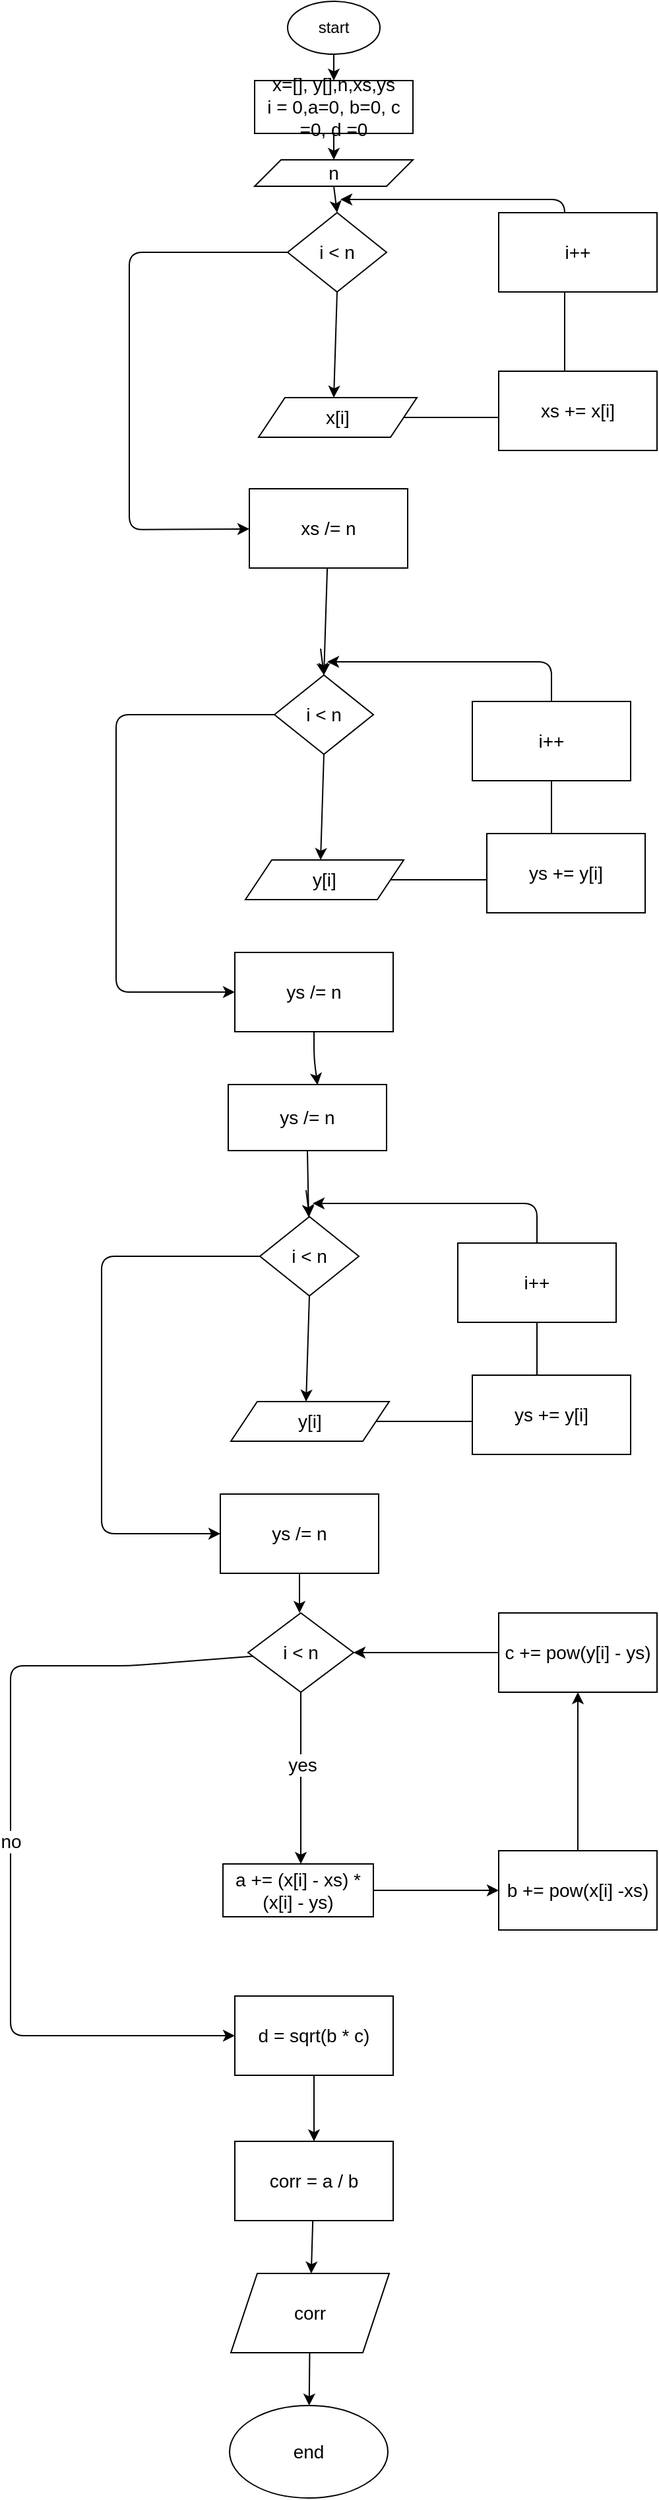<mxfile>
    <diagram id="Y4pjJm7Dbri2pWbLG0FL" name="Page-1">
        <mxGraphModel dx="576" dy="434" grid="1" gridSize="10" guides="1" tooltips="1" connect="1" arrows="1" fold="1" page="1" pageScale="1" pageWidth="850" pageHeight="1100" math="0" shadow="0">
            <root>
                <mxCell id="0"/>
                <mxCell id="1" parent="0"/>
                <mxCell id="4" style="edgeStyle=none;html=1;exitX=0.5;exitY=1;exitDx=0;exitDy=0;" edge="1" parent="1" source="2" target="3">
                    <mxGeometry relative="1" as="geometry"/>
                </mxCell>
                <mxCell id="2" value="start" style="ellipse;whiteSpace=wrap;html=1;" vertex="1" parent="1">
                    <mxGeometry x="240" y="20" width="70" height="40" as="geometry"/>
                </mxCell>
                <mxCell id="5" style="edgeStyle=none;html=1;exitX=0.5;exitY=1;exitDx=0;exitDy=0;fontSize=14;" edge="1" parent="1" source="3">
                    <mxGeometry relative="1" as="geometry">
                        <mxPoint x="275" y="140" as="targetPoint"/>
                    </mxGeometry>
                </mxCell>
                <mxCell id="3" value="&lt;font style=&quot;font-size: 14px;&quot;&gt;x=[], y[],n,xs,ys&lt;br&gt;i = 0,a=0, b=0, c =0, d =0&lt;br&gt;&lt;/font&gt;" style="rounded=0;whiteSpace=wrap;html=1;" vertex="1" parent="1">
                    <mxGeometry x="215" y="80" width="120" height="40" as="geometry"/>
                </mxCell>
                <mxCell id="9" style="edgeStyle=none;html=1;exitX=0.5;exitY=1;exitDx=0;exitDy=0;entryX=0.5;entryY=0;entryDx=0;entryDy=0;fontSize=14;" edge="1" parent="1" source="7" target="8">
                    <mxGeometry relative="1" as="geometry"/>
                </mxCell>
                <mxCell id="7" value="n" style="shape=parallelogram;perimeter=parallelogramPerimeter;whiteSpace=wrap;html=1;fixedSize=1;fontSize=14;" vertex="1" parent="1">
                    <mxGeometry x="215" y="140" width="120" height="20" as="geometry"/>
                </mxCell>
                <mxCell id="10" style="edgeStyle=none;html=1;exitX=0.5;exitY=1;exitDx=0;exitDy=0;fontSize=14;" edge="1" parent="1" source="8">
                    <mxGeometry relative="1" as="geometry">
                        <mxPoint x="275" y="320" as="targetPoint"/>
                    </mxGeometry>
                </mxCell>
                <mxCell id="11" style="edgeStyle=none;html=1;exitX=0;exitY=0.5;exitDx=0;exitDy=0;fontSize=14;" edge="1" parent="1" source="8" target="17">
                    <mxGeometry relative="1" as="geometry">
                        <mxPoint x="270" y="420" as="targetPoint"/>
                        <Array as="points">
                            <mxPoint x="120" y="210"/>
                            <mxPoint x="120" y="420"/>
                        </Array>
                    </mxGeometry>
                </mxCell>
                <mxCell id="8" value="i &amp;lt; n" style="rhombus;whiteSpace=wrap;html=1;fontSize=14;" vertex="1" parent="1">
                    <mxGeometry x="240" y="180" width="75" height="60" as="geometry"/>
                </mxCell>
                <mxCell id="14" style="edgeStyle=none;html=1;exitX=1;exitY=0.5;exitDx=0;exitDy=0;fontSize=14;" edge="1" parent="1" source="13">
                    <mxGeometry relative="1" as="geometry">
                        <mxPoint x="280" y="170" as="targetPoint"/>
                        <Array as="points">
                            <mxPoint x="450" y="335"/>
                            <mxPoint x="450" y="170"/>
                        </Array>
                    </mxGeometry>
                </mxCell>
                <mxCell id="13" value="x[i]" style="shape=parallelogram;perimeter=parallelogramPerimeter;whiteSpace=wrap;html=1;fixedSize=1;fontSize=14;" vertex="1" parent="1">
                    <mxGeometry x="218" y="320" width="120" height="30" as="geometry"/>
                </mxCell>
                <mxCell id="16" value="xs += x[i]" style="rounded=0;whiteSpace=wrap;html=1;fontSize=14;" vertex="1" parent="1">
                    <mxGeometry x="400" y="300" width="120" height="60" as="geometry"/>
                </mxCell>
                <mxCell id="27" style="edgeStyle=none;html=1;fontSize=14;entryX=0.5;entryY=0;entryDx=0;entryDy=0;" edge="1" parent="1" source="17" target="22">
                    <mxGeometry relative="1" as="geometry">
                        <mxPoint x="265.625" y="490" as="targetPoint"/>
                    </mxGeometry>
                </mxCell>
                <mxCell id="17" value="xs /= n" style="rounded=0;whiteSpace=wrap;html=1;fontSize=14;" vertex="1" parent="1">
                    <mxGeometry x="211" y="389" width="120" height="60" as="geometry"/>
                </mxCell>
                <mxCell id="18" style="edgeStyle=none;html=1;exitX=0.5;exitY=1;exitDx=0;exitDy=0;entryX=0.5;entryY=0;entryDx=0;entryDy=0;fontSize=14;" edge="1" parent="1" target="22">
                    <mxGeometry relative="1" as="geometry">
                        <mxPoint x="265" y="510" as="sourcePoint"/>
                    </mxGeometry>
                </mxCell>
                <mxCell id="20" style="edgeStyle=none;html=1;exitX=0.5;exitY=1;exitDx=0;exitDy=0;fontSize=14;" edge="1" parent="1" source="22">
                    <mxGeometry relative="1" as="geometry">
                        <mxPoint x="265" y="670" as="targetPoint"/>
                    </mxGeometry>
                </mxCell>
                <mxCell id="21" style="edgeStyle=none;html=1;exitX=0;exitY=0.5;exitDx=0;exitDy=0;fontSize=14;" edge="1" parent="1" source="22" target="26">
                    <mxGeometry relative="1" as="geometry">
                        <mxPoint x="260" y="770" as="targetPoint"/>
                        <Array as="points">
                            <mxPoint x="110" y="560"/>
                            <mxPoint x="110" y="770"/>
                        </Array>
                    </mxGeometry>
                </mxCell>
                <mxCell id="22" value="i &amp;lt; n" style="rhombus;whiteSpace=wrap;html=1;fontSize=14;" vertex="1" parent="1">
                    <mxGeometry x="230" y="530" width="75" height="60" as="geometry"/>
                </mxCell>
                <mxCell id="23" style="edgeStyle=none;html=1;exitX=1;exitY=0.5;exitDx=0;exitDy=0;fontSize=14;" edge="1" parent="1" source="24">
                    <mxGeometry relative="1" as="geometry">
                        <mxPoint x="270" y="520" as="targetPoint"/>
                        <Array as="points">
                            <mxPoint x="440" y="685"/>
                            <mxPoint x="440" y="520"/>
                        </Array>
                    </mxGeometry>
                </mxCell>
                <mxCell id="24" value="y[i]" style="shape=parallelogram;perimeter=parallelogramPerimeter;whiteSpace=wrap;html=1;fixedSize=1;fontSize=14;" vertex="1" parent="1">
                    <mxGeometry x="208" y="670" width="120" height="30" as="geometry"/>
                </mxCell>
                <mxCell id="25" value="ys += y[i]" style="rounded=0;whiteSpace=wrap;html=1;fontSize=14;" vertex="1" parent="1">
                    <mxGeometry x="391" y="650" width="120" height="60" as="geometry"/>
                </mxCell>
                <mxCell id="33" style="edgeStyle=none;html=1;exitX=0.5;exitY=1;exitDx=0;exitDy=0;entryX=0.564;entryY=0.006;entryDx=0;entryDy=0;entryPerimeter=0;fontSize=14;" edge="1" parent="1" source="26" target="31">
                    <mxGeometry relative="1" as="geometry">
                        <Array as="points">
                            <mxPoint x="260" y="820"/>
                        </Array>
                    </mxGeometry>
                </mxCell>
                <mxCell id="26" value="ys /= n" style="rounded=0;whiteSpace=wrap;html=1;fontSize=14;" vertex="1" parent="1">
                    <mxGeometry x="200" y="740" width="120" height="60" as="geometry"/>
                </mxCell>
                <mxCell id="28" value="i++&lt;br&gt;" style="rounded=0;whiteSpace=wrap;html=1;fontSize=14;" vertex="1" parent="1">
                    <mxGeometry x="380" y="550" width="120" height="60" as="geometry"/>
                </mxCell>
                <mxCell id="29" value="i++" style="rounded=0;whiteSpace=wrap;html=1;fontSize=14;" vertex="1" parent="1">
                    <mxGeometry x="400" y="180" width="120" height="60" as="geometry"/>
                </mxCell>
                <mxCell id="47" style="edgeStyle=none;html=1;exitX=0.5;exitY=1;exitDx=0;exitDy=0;fontSize=14;" edge="1" parent="1" source="31" target="41">
                    <mxGeometry relative="1" as="geometry"/>
                </mxCell>
                <mxCell id="31" value="ys /= n" style="rounded=0;whiteSpace=wrap;html=1;fontSize=14;" vertex="1" parent="1">
                    <mxGeometry x="195" y="840" width="120" height="50" as="geometry"/>
                </mxCell>
                <mxCell id="38" style="edgeStyle=none;html=1;exitX=0.5;exitY=1;exitDx=0;exitDy=0;entryX=0.5;entryY=0;entryDx=0;entryDy=0;fontSize=14;" edge="1" parent="1" target="41">
                    <mxGeometry relative="1" as="geometry">
                        <mxPoint x="254" y="920" as="sourcePoint"/>
                    </mxGeometry>
                </mxCell>
                <mxCell id="39" style="edgeStyle=none;html=1;exitX=0.5;exitY=1;exitDx=0;exitDy=0;fontSize=14;" edge="1" parent="1" source="41">
                    <mxGeometry relative="1" as="geometry">
                        <mxPoint x="254" y="1080" as="targetPoint"/>
                    </mxGeometry>
                </mxCell>
                <mxCell id="40" style="edgeStyle=none;html=1;exitX=0;exitY=0.5;exitDx=0;exitDy=0;fontSize=14;" edge="1" parent="1" source="41" target="45">
                    <mxGeometry relative="1" as="geometry">
                        <mxPoint x="249" y="1180" as="targetPoint"/>
                        <Array as="points">
                            <mxPoint x="99" y="970"/>
                            <mxPoint x="99" y="1180"/>
                        </Array>
                    </mxGeometry>
                </mxCell>
                <mxCell id="41" value="i &amp;lt; n" style="rhombus;whiteSpace=wrap;html=1;fontSize=14;" vertex="1" parent="1">
                    <mxGeometry x="219" y="940" width="75" height="60" as="geometry"/>
                </mxCell>
                <mxCell id="42" style="edgeStyle=none;html=1;exitX=1;exitY=0.5;exitDx=0;exitDy=0;fontSize=14;" edge="1" parent="1" source="43">
                    <mxGeometry relative="1" as="geometry">
                        <mxPoint x="259" y="930" as="targetPoint"/>
                        <Array as="points">
                            <mxPoint x="429" y="1095"/>
                            <mxPoint x="429" y="930"/>
                        </Array>
                    </mxGeometry>
                </mxCell>
                <mxCell id="43" value="y[i]" style="shape=parallelogram;perimeter=parallelogramPerimeter;whiteSpace=wrap;html=1;fixedSize=1;fontSize=14;" vertex="1" parent="1">
                    <mxGeometry x="197" y="1080" width="120" height="30" as="geometry"/>
                </mxCell>
                <mxCell id="44" value="ys += y[i]" style="rounded=0;whiteSpace=wrap;html=1;fontSize=14;" vertex="1" parent="1">
                    <mxGeometry x="380" y="1060" width="120" height="60" as="geometry"/>
                </mxCell>
                <mxCell id="48" style="edgeStyle=none;html=1;exitX=0.5;exitY=1;exitDx=0;exitDy=0;fontSize=14;" edge="1" parent="1" source="45">
                    <mxGeometry relative="1" as="geometry">
                        <mxPoint x="249" y="1240" as="targetPoint"/>
                    </mxGeometry>
                </mxCell>
                <mxCell id="45" value="ys /= n" style="rounded=0;whiteSpace=wrap;html=1;fontSize=14;" vertex="1" parent="1">
                    <mxGeometry x="189" y="1150" width="120" height="60" as="geometry"/>
                </mxCell>
                <mxCell id="46" value="i++&lt;br&gt;" style="rounded=0;whiteSpace=wrap;html=1;fontSize=14;" vertex="1" parent="1">
                    <mxGeometry x="369" y="960" width="120" height="60" as="geometry"/>
                </mxCell>
                <mxCell id="50" style="edgeStyle=none;html=1;fontSize=14;" edge="1" parent="1" source="49">
                    <mxGeometry relative="1" as="geometry">
                        <mxPoint x="250" y="1430" as="targetPoint"/>
                    </mxGeometry>
                </mxCell>
                <mxCell id="64" value="yes" style="edgeLabel;html=1;align=center;verticalAlign=middle;resizable=0;points=[];fontSize=14;" vertex="1" connectable="0" parent="50">
                    <mxGeometry x="-0.154" y="1" relative="1" as="geometry">
                        <mxPoint as="offset"/>
                    </mxGeometry>
                </mxCell>
                <mxCell id="55" value="no&lt;br&gt;" style="edgeStyle=none;html=1;fontSize=14;" edge="1" parent="1" source="49">
                    <mxGeometry relative="1" as="geometry">
                        <mxPoint x="200" y="1560" as="targetPoint"/>
                        <Array as="points">
                            <mxPoint x="120" y="1280"/>
                            <mxPoint x="30" y="1280"/>
                            <mxPoint x="30" y="1560"/>
                        </Array>
                    </mxGeometry>
                </mxCell>
                <mxCell id="49" value="i &amp;lt; n" style="rhombus;whiteSpace=wrap;html=1;fontSize=14;" vertex="1" parent="1">
                    <mxGeometry x="210" y="1240" width="80" height="60" as="geometry"/>
                </mxCell>
                <mxCell id="57" style="edgeStyle=none;html=1;entryX=1;entryY=0.5;entryDx=0;entryDy=0;fontSize=14;startArrow=none;" edge="1" parent="1" source="59" target="49">
                    <mxGeometry relative="1" as="geometry">
                        <Array as="points"/>
                    </mxGeometry>
                </mxCell>
                <mxCell id="62" style="edgeStyle=none;html=1;entryX=0;entryY=0.5;entryDx=0;entryDy=0;fontSize=14;" edge="1" parent="1" source="56" target="58">
                    <mxGeometry relative="1" as="geometry"/>
                </mxCell>
                <mxCell id="56" value="a += (x[i] - xs) * (x[i] - ys)" style="rounded=0;whiteSpace=wrap;html=1;fontSize=14;" vertex="1" parent="1">
                    <mxGeometry x="191" y="1430" width="114" height="40" as="geometry"/>
                </mxCell>
                <mxCell id="63" style="edgeStyle=none;html=1;entryX=0.5;entryY=1;entryDx=0;entryDy=0;fontSize=14;" edge="1" parent="1" source="58" target="59">
                    <mxGeometry relative="1" as="geometry"/>
                </mxCell>
                <mxCell id="58" value="b += pow(x[i] -xs)" style="rounded=0;whiteSpace=wrap;html=1;fontSize=14;" vertex="1" parent="1">
                    <mxGeometry x="400" y="1420" width="120" height="60" as="geometry"/>
                </mxCell>
                <mxCell id="59" value="c += pow(y[i] - ys)" style="rounded=0;whiteSpace=wrap;html=1;fontSize=14;" vertex="1" parent="1">
                    <mxGeometry x="400" y="1240" width="120" height="60" as="geometry"/>
                </mxCell>
                <mxCell id="66" style="edgeStyle=none;html=1;fontSize=14;" edge="1" parent="1" source="65">
                    <mxGeometry relative="1" as="geometry">
                        <mxPoint x="260" y="1640" as="targetPoint"/>
                    </mxGeometry>
                </mxCell>
                <mxCell id="65" value="d = sqrt(b * c)" style="rounded=0;whiteSpace=wrap;html=1;fontSize=14;" vertex="1" parent="1">
                    <mxGeometry x="200" y="1530" width="120" height="60" as="geometry"/>
                </mxCell>
                <mxCell id="73" value="" style="edgeStyle=none;html=1;fontSize=14;" edge="1" parent="1" source="67" target="68">
                    <mxGeometry relative="1" as="geometry"/>
                </mxCell>
                <mxCell id="67" value="corr = a / b" style="rounded=0;whiteSpace=wrap;html=1;fontSize=14;" vertex="1" parent="1">
                    <mxGeometry x="200" y="1640" width="120" height="60" as="geometry"/>
                </mxCell>
                <mxCell id="72" value="" style="edgeStyle=none;html=1;fontSize=14;" edge="1" parent="1" source="68" target="69">
                    <mxGeometry relative="1" as="geometry"/>
                </mxCell>
                <mxCell id="68" value="corr" style="shape=parallelogram;perimeter=parallelogramPerimeter;whiteSpace=wrap;html=1;fixedSize=1;fontSize=14;" vertex="1" parent="1">
                    <mxGeometry x="197" y="1740" width="120" height="60" as="geometry"/>
                </mxCell>
                <mxCell id="69" value="end" style="ellipse;whiteSpace=wrap;html=1;fontSize=14;" vertex="1" parent="1">
                    <mxGeometry x="196" y="1840" width="120" height="70" as="geometry"/>
                </mxCell>
            </root>
        </mxGraphModel>
    </diagram>
</mxfile>
